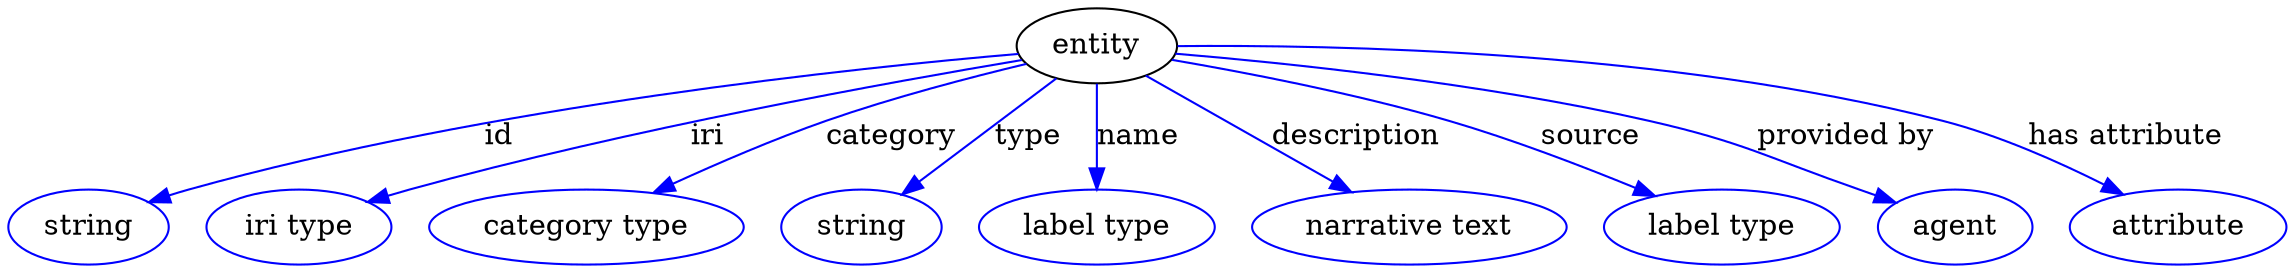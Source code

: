 digraph {
	graph [bb="0,0,1093.3,123"];
	node [label="\N"];
	entity	 [height=0.5,
		label=entity,
		pos="522.35,105",
		width=1.0652];
	id	 [color=blue,
		height=0.5,
		label=string,
		pos="38.347,18",
		width=1.0652];
	entity -> id	 [color=blue,
		label=id,
		lp="235.35,61.5",
		pos="e,67.549,29.78 484.34,102.16 407.76,95.749 229.95,77.366 86.347,36 83.364,35.141 80.303,34.182 77.241,33.166",
		style=solid];
	iri	 [color=blue,
		height=0.5,
		label="iri type",
		pos="139.35,18",
		width=1.2277];
	entity -> iri	 [color=blue,
		label=iri,
		lp="336.35,61.5",
		pos="e,172.9,29.731 485.93,99.023 424.85,88.627 298.12,65.48 193.35,36 189.81,35.005 186.16,33.919 182.51,32.789",
		style=solid];
	category	 [color=blue,
		height=0.5,
		label="category type",
		pos="277.35,18",
		width=2.0943];
	entity -> category	 [color=blue,
		label=category,
		lp="423.35,61.5",
		pos="e,310.22,34.313 487.7,97.01 461.03,90.494 423.43,80.508 391.35,69 366.99,60.263 340.57,48.589 319.3,38.615",
		style=solid];
	type	 [color=blue,
		height=0.5,
		label=string,
		pos="409.35,18",
		width=1.0652];
	entity -> type	 [color=blue,
		label=type,
		lp="489.35,61.5",
		pos="e,429.37,33.419 502.14,89.446 484.15,75.59 457.63,55.173 437.54,39.71",
		style=solid];
	name	 [color=blue,
		height=0.5,
		label="label type",
		pos="522.35,18",
		width=1.5707];
	entity -> name	 [color=blue,
		label=name,
		lp="542.35,61.5",
		pos="e,522.35,36.003 522.35,86.974 522.35,75.192 522.35,59.561 522.35,46.158",
		style=solid];
	description	 [color=blue,
		height=0.5,
		label="narrative text",
		pos="672.35,18",
		width=2.0943];
	entity -> description	 [color=blue,
		label=description,
		lp="647.35,61.5",
		pos="e,643.56,34.696 546.78,90.828 570.57,77.029 607.07,55.858 634.6,39.893",
		style=solid];
	source	 [color=blue,
		height=0.5,
		label="label type",
		pos="822.35,18",
		width=1.5707];
	entity -> source	 [color=blue,
		label=source,
		lp="760.85,61.5",
		pos="e,789.21,32.756 558.6,99.115 593.32,93.06 646.98,82.602 692.35,69 722.21,60.048 754.86,47.224 779.98,36.675",
		style=solid];
	"provided by"	 [color=blue,
		height=0.5,
		label=agent,
		pos="934.35,18",
		width=1.0291];
	entity -> "provided by"	 [color=blue,
		label="provided by",
		lp="882.85,61.5",
		pos="e,905.72,29.462 560.33,102.14 612.48,97.696 708.93,87.651 789.35,69 834.53,58.522 844.74,51.789 888.35,36 890.9,35.074 893.53,34.101 \
896.18,33.107",
		style=solid];
	"has attribute"	 [color=blue,
		height=0.5,
		label=attribute,
		pos="1041.3,18",
		width=1.4443];
	entity -> "has attribute"	 [color=blue,
		label="has attribute",
		lp="1017.3,61.5",
		pos="e,1014.2,33.51 560.76,103.26 648.3,99.031 860.33,87.196 929.35,69 955.8,62.026 983.81,49.268 1005.2,38.258",
		style=solid];
}
